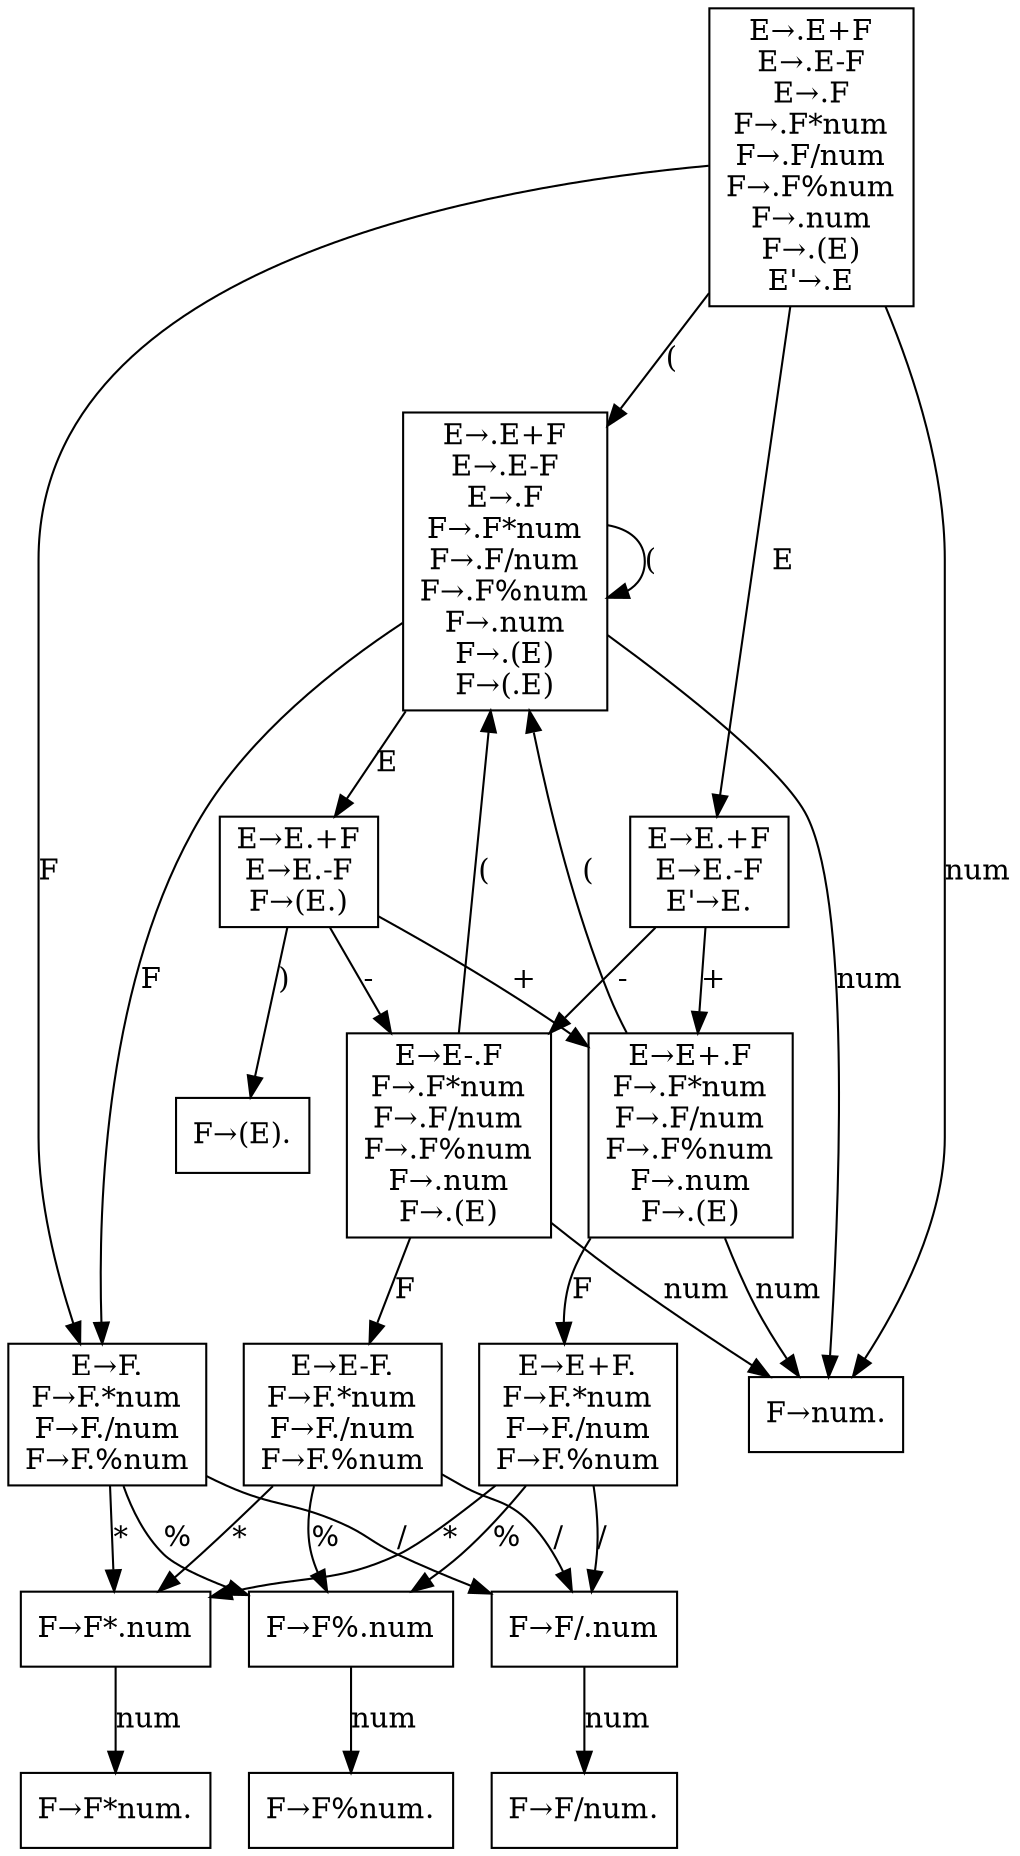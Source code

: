 digraph g {
  0 -> 4 [label="("];
  0 -> 2 [label="F"];
  0 -> 3 [label="num"];
  0 -> 1 [label="E"];
  0[shape=box, label="E→.E+F\nE→.E-F\nE→.F\nF→.F*num\nF→.F/num\nF→.F%num\nF→.num\nF→.(E)\nE'→.E"]
  1 -> 6 [label="-"];
  1 -> 5 [label="+"];
  1[shape=box, label="E→E.+F\nE→E.-F\nE'→E."]
  2 -> 8 [label="/"];
  2 -> 7 [label="*"];
  2 -> 9 [label="%"];
  2[shape=box, label="E→F.\nF→F.*num\nF→F./num\nF→F.%num"]
  3[shape=box, label="F→num."]
  4 -> 4 [label="("];
  4 -> 2 [label="F"];
  4 -> 3 [label="num"];
  4 -> 10 [label="E"];
  4[shape=box, label="E→.E+F\nE→.E-F\nE→.F\nF→.F*num\nF→.F/num\nF→.F%num\nF→.num\nF→.(E)\nF→(.E)"]
  5 -> 11 [label="F"];
  5 -> 3 [label="num"];
  5 -> 4 [label="("];
  5[shape=box, label="E→E+.F\nF→.F*num\nF→.F/num\nF→.F%num\nF→.num\nF→.(E)"]
  6 -> 12 [label="F"];
  6 -> 3 [label="num"];
  6 -> 4 [label="("];
  6[shape=box, label="E→E-.F\nF→.F*num\nF→.F/num\nF→.F%num\nF→.num\nF→.(E)"]
  7 -> 13 [label="num"];
  7[shape=box, label="F→F*.num"]
  8 -> 14 [label="num"];
  8[shape=box, label="F→F/.num"]
  9 -> 15 [label="num"];
  9[shape=box, label="F→F%.num"]
  10 -> 5 [label="+"];
  10 -> 16 [label=")"];
  10 -> 6 [label="-"];
  10[shape=box, label="E→E.+F\nE→E.-F\nF→(E.)"]
  11 -> 9 [label="%"];
  11 -> 7 [label="*"];
  11 -> 8 [label="/"];
  11[shape=box, label="E→E+F.\nF→F.*num\nF→F./num\nF→F.%num"]
  12 -> 8 [label="/"];
  12 -> 7 [label="*"];
  12 -> 9 [label="%"];
  12[shape=box, label="E→E-F.\nF→F.*num\nF→F./num\nF→F.%num"]
  13[shape=box, label="F→F*num."]
  14[shape=box, label="F→F/num."]
  15[shape=box, label="F→F%num."]
  16[shape=box, label="F→(E)."]
}
